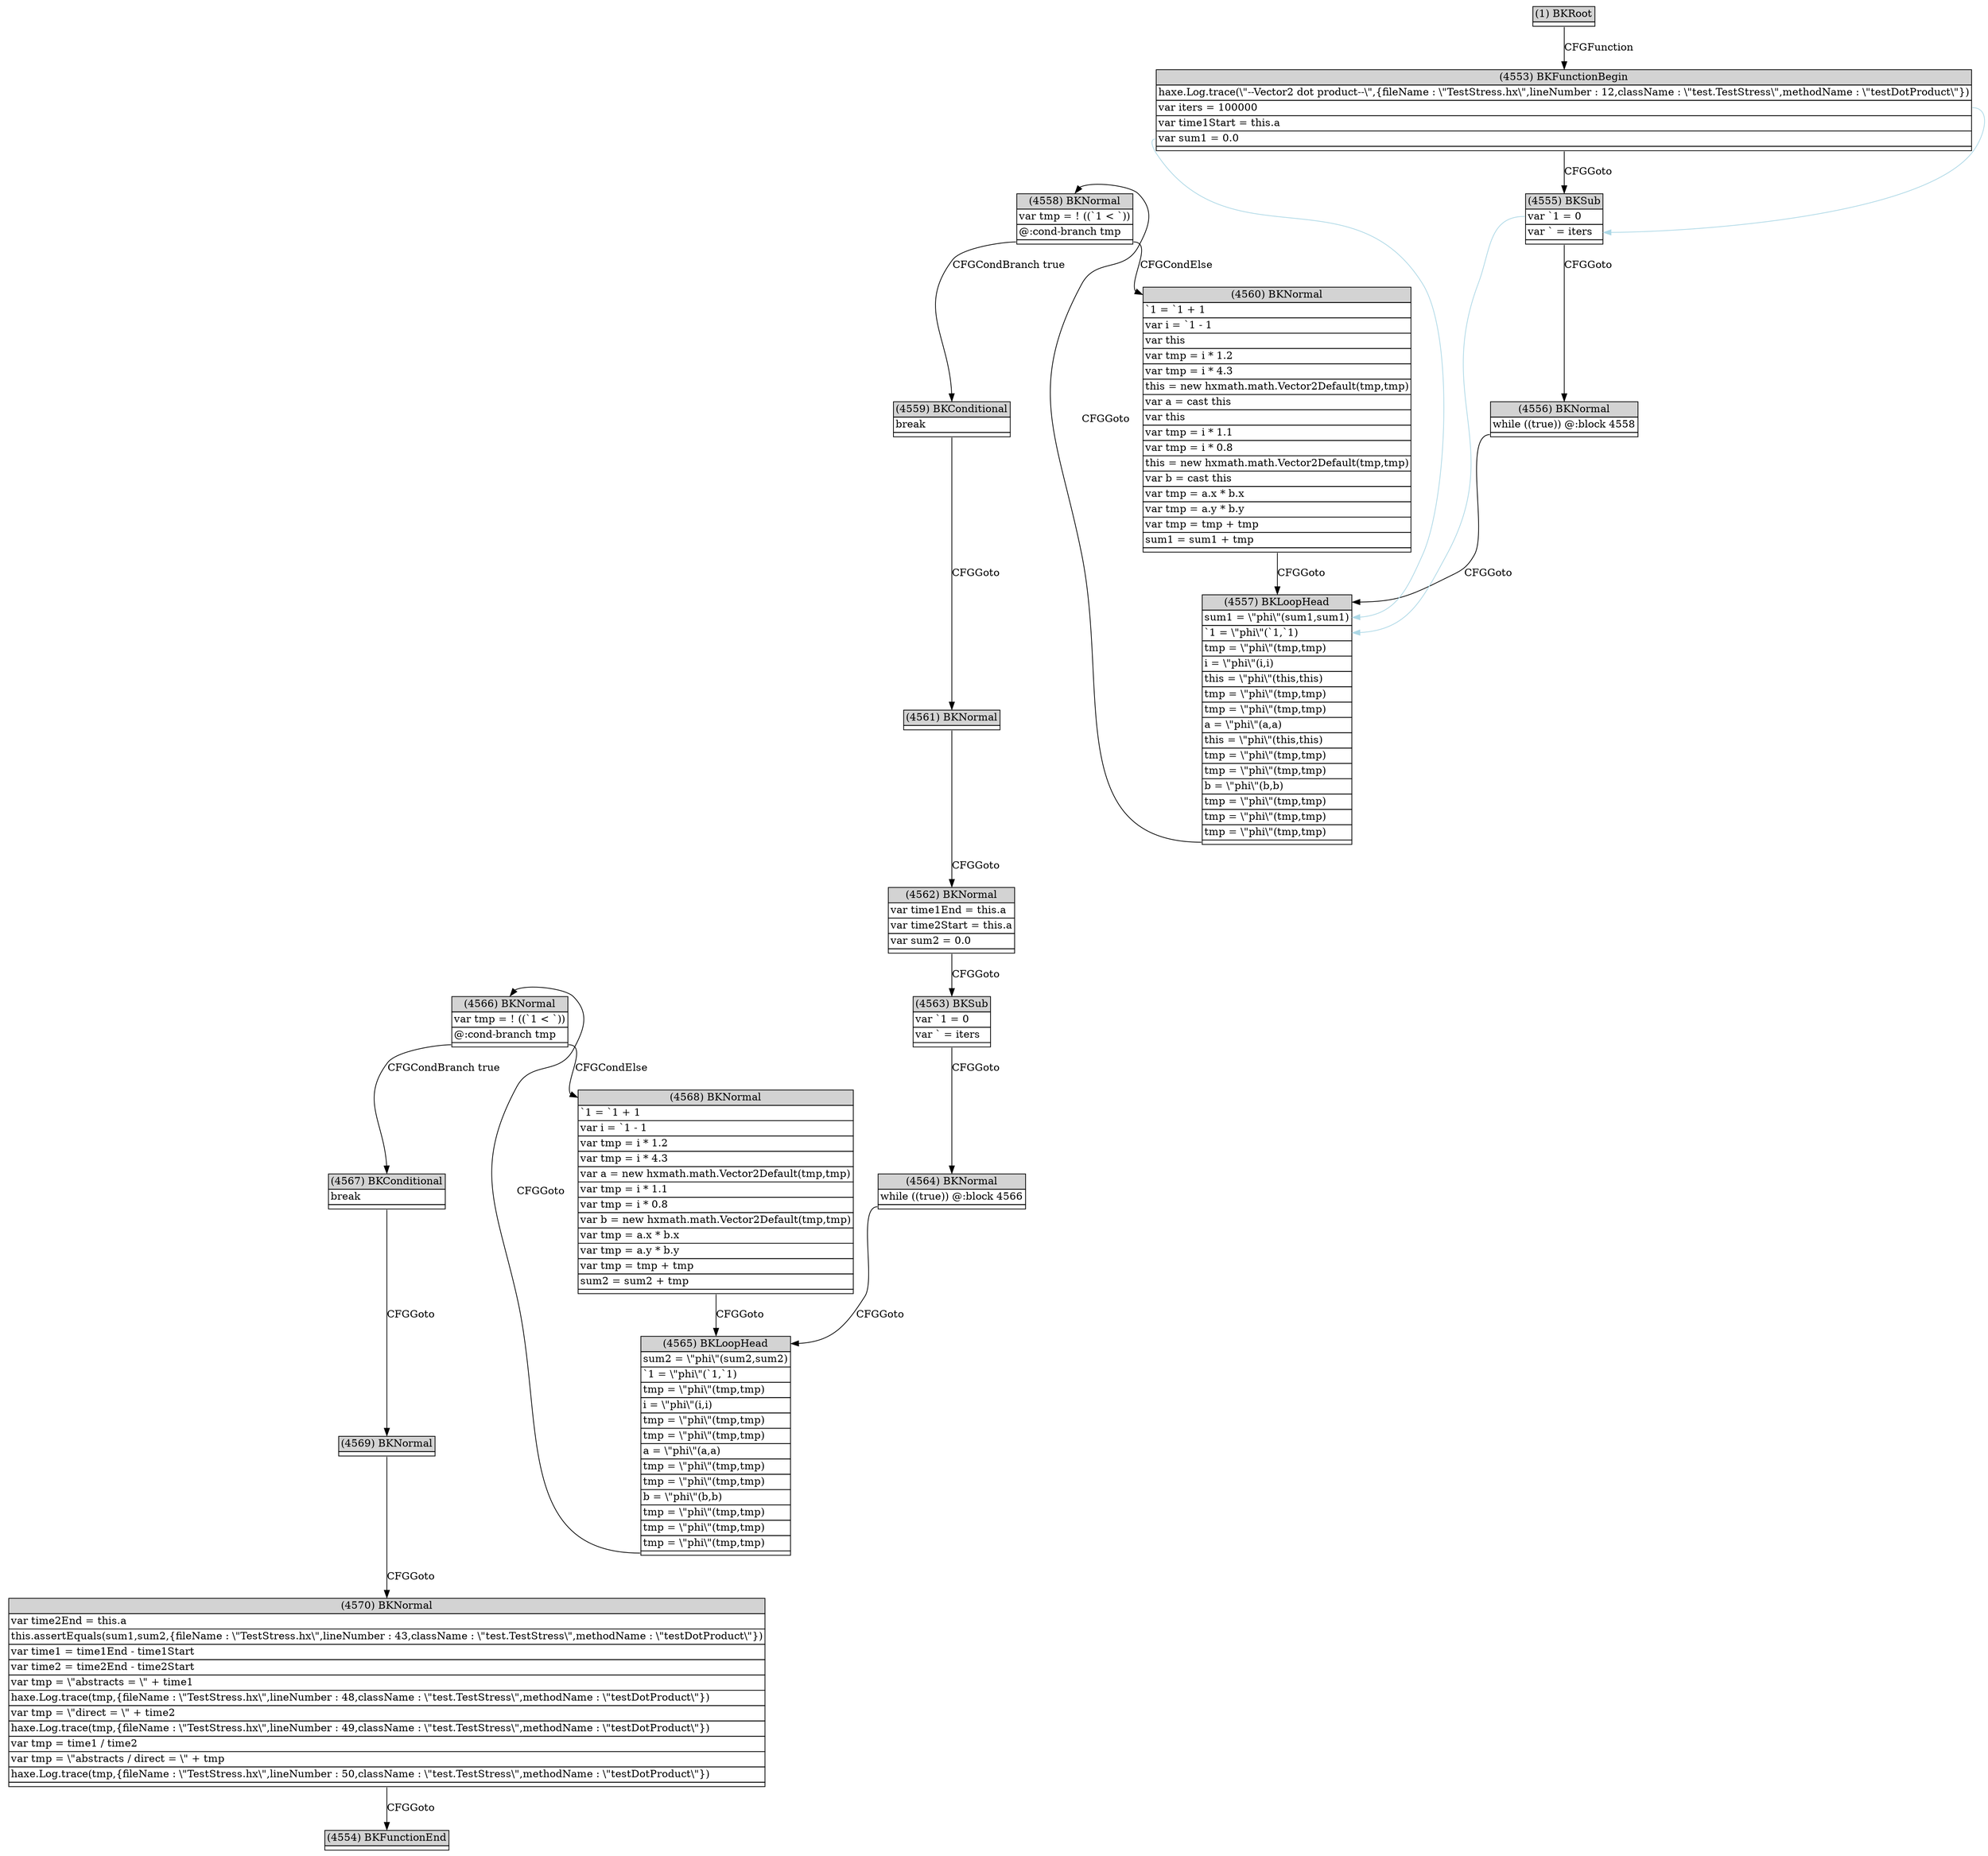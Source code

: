digraph graphname {
	node [shape=plaintext];
n4570[label=<<table BORDER="0" CELLBORDER="1" CELLSPACING="0">
	<tr><td port="in" bgcolor="lightgray">(4570) BKNormal</td></tr>
	<tr><td port="e0" align="left">var time2End = this.a</td></tr>
	<tr><td port="e1" align="left">this.assertEquals(sum1,sum2,{fileName : \"TestStress.hx\",lineNumber : 43,className : \"test.TestStress\",methodName : \"testDotProduct\"})</td></tr>
	<tr><td port="e2" align="left">var time1 = time1End - time1Start</td></tr>
	<tr><td port="e3" align="left">var time2 = time2End - time2Start</td></tr>
	<tr><td port="e4" align="left">var tmp = \"abstracts = \" + time1</td></tr>
	<tr><td port="e5" align="left">haxe.Log.trace(tmp,{fileName : \"TestStress.hx\",lineNumber : 48,className : \"test.TestStress\",methodName : \"testDotProduct\"})</td></tr>
	<tr><td port="e6" align="left">var tmp = \"direct = \" + time2</td></tr>
	<tr><td port="e7" align="left">haxe.Log.trace(tmp,{fileName : \"TestStress.hx\",lineNumber : 49,className : \"test.TestStress\",methodName : \"testDotProduct\"})</td></tr>
	<tr><td port="e8" align="left">var tmp = time1 / time2</td></tr>
	<tr><td port="e9" align="left">var tmp = \"abstracts / direct = \" + tmp</td></tr>
	<tr><td port="e10" align="left">haxe.Log.trace(tmp,{fileName : \"TestStress.hx\",lineNumber : 50,className : \"test.TestStress\",methodName : \"testDotProduct\"})</td></tr>
	<tr><td port="out"></td></tr>
</table>>];
n4569[label=<<table BORDER="0" CELLBORDER="1" CELLSPACING="0">
	<tr><td port="in" bgcolor="lightgray">(4569) BKNormal</td></tr>
	<tr><td port="out"></td></tr>
</table>>];
n4568[label=<<table BORDER="0" CELLBORDER="1" CELLSPACING="0">
	<tr><td port="in" bgcolor="lightgray">(4568) BKNormal</td></tr>
	<tr><td port="e0" align="left">`1 = `1 + 1</td></tr>
	<tr><td port="e1" align="left">var i = `1 - 1</td></tr>
	<tr><td port="e2" align="left">var tmp = i * 1.2</td></tr>
	<tr><td port="e3" align="left">var tmp = i * 4.3</td></tr>
	<tr><td port="e4" align="left">var a = new hxmath.math.Vector2Default(tmp,tmp)</td></tr>
	<tr><td port="e5" align="left">var tmp = i * 1.1</td></tr>
	<tr><td port="e6" align="left">var tmp = i * 0.8</td></tr>
	<tr><td port="e7" align="left">var b = new hxmath.math.Vector2Default(tmp,tmp)</td></tr>
	<tr><td port="e8" align="left">var tmp = a.x * b.x</td></tr>
	<tr><td port="e9" align="left">var tmp = a.y * b.y</td></tr>
	<tr><td port="e10" align="left">var tmp = tmp + tmp</td></tr>
	<tr><td port="e11" align="left">sum2 = sum2 + tmp</td></tr>
	<tr><td port="out"></td></tr>
</table>>];
n4567[label=<<table BORDER="0" CELLBORDER="1" CELLSPACING="0">
	<tr><td port="in" bgcolor="lightgray">(4567) BKConditional</td></tr>
	<tr><td port="e0" align="left">break</td></tr>
	<tr><td port="out"></td></tr>
</table>>];
n4566[label=<<table BORDER="0" CELLBORDER="1" CELLSPACING="0">
	<tr><td port="in" bgcolor="lightgray">(4566) BKNormal</td></tr>
	<tr><td port="e0" align="left">var tmp = ! ((`1 &lt; `))</td></tr>
	<tr><td port="e1" align="left">@:cond-branch tmp</td></tr>
	<tr><td port="out"></td></tr>
</table>>];
n4565[label=<<table BORDER="0" CELLBORDER="1" CELLSPACING="0">
	<tr><td port="in" bgcolor="lightgray">(4565) BKLoopHead</td></tr>
	<tr><td port="ep0" align="left">sum2 = \"phi\"(sum2,sum2)</td></tr>
	<tr><td port="ep1" align="left">`1 = \"phi\"(`1,`1)</td></tr>
	<tr><td port="ep2" align="left">tmp = \"phi\"(tmp,tmp)</td></tr>
	<tr><td port="ep3" align="left">i = \"phi\"(i,i)</td></tr>
	<tr><td port="ep4" align="left">tmp = \"phi\"(tmp,tmp)</td></tr>
	<tr><td port="ep5" align="left">tmp = \"phi\"(tmp,tmp)</td></tr>
	<tr><td port="ep6" align="left">a = \"phi\"(a,a)</td></tr>
	<tr><td port="ep7" align="left">tmp = \"phi\"(tmp,tmp)</td></tr>
	<tr><td port="ep8" align="left">tmp = \"phi\"(tmp,tmp)</td></tr>
	<tr><td port="ep9" align="left">b = \"phi\"(b,b)</td></tr>
	<tr><td port="ep10" align="left">tmp = \"phi\"(tmp,tmp)</td></tr>
	<tr><td port="ep11" align="left">tmp = \"phi\"(tmp,tmp)</td></tr>
	<tr><td port="ep12" align="left">tmp = \"phi\"(tmp,tmp)</td></tr>
	<tr><td port="out"></td></tr>
</table>>];
n4564[label=<<table BORDER="0" CELLBORDER="1" CELLSPACING="0">
	<tr><td port="in" bgcolor="lightgray">(4564) BKNormal</td></tr>
	<tr><td port="e0" align="left">while ((true)) @:block 4566</td></tr>
	<tr><td port="out"></td></tr>
</table>>];
n4563[label=<<table BORDER="0" CELLBORDER="1" CELLSPACING="0">
	<tr><td port="in" bgcolor="lightgray">(4563) BKSub</td></tr>
	<tr><td port="e0" align="left">var `1 = 0</td></tr>
	<tr><td port="e1" align="left">var ` = iters</td></tr>
	<tr><td port="out"></td></tr>
</table>>];
n4562[label=<<table BORDER="0" CELLBORDER="1" CELLSPACING="0">
	<tr><td port="in" bgcolor="lightgray">(4562) BKNormal</td></tr>
	<tr><td port="e0" align="left">var time1End = this.a</td></tr>
	<tr><td port="e1" align="left">var time2Start = this.a</td></tr>
	<tr><td port="e2" align="left">var sum2 = 0.0</td></tr>
	<tr><td port="out"></td></tr>
</table>>];
n4561[label=<<table BORDER="0" CELLBORDER="1" CELLSPACING="0">
	<tr><td port="in" bgcolor="lightgray">(4561) BKNormal</td></tr>
	<tr><td port="out"></td></tr>
</table>>];
n4560[label=<<table BORDER="0" CELLBORDER="1" CELLSPACING="0">
	<tr><td port="in" bgcolor="lightgray">(4560) BKNormal</td></tr>
	<tr><td port="e0" align="left">`1 = `1 + 1</td></tr>
	<tr><td port="e1" align="left">var i = `1 - 1</td></tr>
	<tr><td port="e2" align="left">var this</td></tr>
	<tr><td port="e3" align="left">var tmp = i * 1.2</td></tr>
	<tr><td port="e4" align="left">var tmp = i * 4.3</td></tr>
	<tr><td port="e5" align="left">this = new hxmath.math.Vector2Default(tmp,tmp)</td></tr>
	<tr><td port="e6" align="left">var a = cast this</td></tr>
	<tr><td port="e7" align="left">var this</td></tr>
	<tr><td port="e8" align="left">var tmp = i * 1.1</td></tr>
	<tr><td port="e9" align="left">var tmp = i * 0.8</td></tr>
	<tr><td port="e10" align="left">this = new hxmath.math.Vector2Default(tmp,tmp)</td></tr>
	<tr><td port="e11" align="left">var b = cast this</td></tr>
	<tr><td port="e12" align="left">var tmp = a.x * b.x</td></tr>
	<tr><td port="e13" align="left">var tmp = a.y * b.y</td></tr>
	<tr><td port="e14" align="left">var tmp = tmp + tmp</td></tr>
	<tr><td port="e15" align="left">sum1 = sum1 + tmp</td></tr>
	<tr><td port="out"></td></tr>
</table>>];
n4559[label=<<table BORDER="0" CELLBORDER="1" CELLSPACING="0">
	<tr><td port="in" bgcolor="lightgray">(4559) BKConditional</td></tr>
	<tr><td port="e0" align="left">break</td></tr>
	<tr><td port="out"></td></tr>
</table>>];
n4558[label=<<table BORDER="0" CELLBORDER="1" CELLSPACING="0">
	<tr><td port="in" bgcolor="lightgray">(4558) BKNormal</td></tr>
	<tr><td port="e0" align="left">var tmp = ! ((`1 &lt; `))</td></tr>
	<tr><td port="e1" align="left">@:cond-branch tmp</td></tr>
	<tr><td port="out"></td></tr>
</table>>];
n4557[label=<<table BORDER="0" CELLBORDER="1" CELLSPACING="0">
	<tr><td port="in" bgcolor="lightgray">(4557) BKLoopHead</td></tr>
	<tr><td port="ep0" align="left">sum1 = \"phi\"(sum1,sum1)</td></tr>
	<tr><td port="ep1" align="left">`1 = \"phi\"(`1,`1)</td></tr>
	<tr><td port="ep2" align="left">tmp = \"phi\"(tmp,tmp)</td></tr>
	<tr><td port="ep3" align="left">i = \"phi\"(i,i)</td></tr>
	<tr><td port="ep4" align="left">this = \"phi\"(this,this)</td></tr>
	<tr><td port="ep5" align="left">tmp = \"phi\"(tmp,tmp)</td></tr>
	<tr><td port="ep6" align="left">tmp = \"phi\"(tmp,tmp)</td></tr>
	<tr><td port="ep7" align="left">a = \"phi\"(a,a)</td></tr>
	<tr><td port="ep8" align="left">this = \"phi\"(this,this)</td></tr>
	<tr><td port="ep9" align="left">tmp = \"phi\"(tmp,tmp)</td></tr>
	<tr><td port="ep10" align="left">tmp = \"phi\"(tmp,tmp)</td></tr>
	<tr><td port="ep11" align="left">b = \"phi\"(b,b)</td></tr>
	<tr><td port="ep12" align="left">tmp = \"phi\"(tmp,tmp)</td></tr>
	<tr><td port="ep13" align="left">tmp = \"phi\"(tmp,tmp)</td></tr>
	<tr><td port="ep14" align="left">tmp = \"phi\"(tmp,tmp)</td></tr>
	<tr><td port="out"></td></tr>
</table>>];
n4556[label=<<table BORDER="0" CELLBORDER="1" CELLSPACING="0">
	<tr><td port="in" bgcolor="lightgray">(4556) BKNormal</td></tr>
	<tr><td port="e0" align="left">while ((true)) @:block 4558</td></tr>
	<tr><td port="out"></td></tr>
</table>>];
n4555[label=<<table BORDER="0" CELLBORDER="1" CELLSPACING="0">
	<tr><td port="in" bgcolor="lightgray">(4555) BKSub</td></tr>
	<tr><td port="e0" align="left">var `1 = 0</td></tr>
	<tr><td port="e1" align="left">var ` = iters</td></tr>
	<tr><td port="out"></td></tr>
</table>>];
n4554[label=<<table BORDER="0" CELLBORDER="1" CELLSPACING="0">
	<tr><td port="in" bgcolor="lightgray">(4554) BKFunctionEnd</td></tr>
	<tr><td port="out"></td></tr>
</table>>];
n4553[label=<<table BORDER="0" CELLBORDER="1" CELLSPACING="0">
	<tr><td port="in" bgcolor="lightgray">(4553) BKFunctionBegin</td></tr>
	<tr><td port="e0" align="left">haxe.Log.trace(\"--Vector2 dot product--\",{fileName : \"TestStress.hx\",lineNumber : 12,className : \"test.TestStress\",methodName : \"testDotProduct\"})</td></tr>
	<tr><td port="e1" align="left">var iters = 100000</td></tr>
	<tr><td port="e2" align="left">var time1Start = this.a</td></tr>
	<tr><td port="e3" align="left">var sum1 = 0.0</td></tr>
	<tr><td port="out"></td></tr>
</table>>];
n1[label=<<table BORDER="0" CELLBORDER="1" CELLSPACING="0">
	<tr><td port="in" bgcolor="lightgray">(1) BKRoot</td></tr>
	<tr><td port="out"></td></tr>
</table>>];
n1:out -> n4553:in[label="CFGFunction"];
n4553:out -> n4555:in[label="CFGGoto"];
n4555:out -> n4556:in[label="CFGGoto"];
n4556:out -> n4557:in[label="CFGGoto"];
n4557:out -> n4558:in[label="CFGGoto"];
n4558:out -> n4560:in[label="CFGCondElse"];
n4558:out -> n4559:in[label="CFGCondBranch true"];
n4559:out -> n4561:in[label="CFGGoto"];
n4561:out -> n4562:in[label="CFGGoto"];
n4562:out -> n4563:in[label="CFGGoto"];
n4563:out -> n4564:in[label="CFGGoto"];
n4564:out -> n4565:in[label="CFGGoto"];
n4565:out -> n4566:in[label="CFGGoto"];
n4566:out -> n4568:in[label="CFGCondElse"];
n4566:out -> n4567:in[label="CFGCondBranch true"];
n4567:out -> n4569:in[label="CFGGoto"];
n4569:out -> n4570:in[label="CFGGoto"];
n4570:out -> n4554:in[label="CFGGoto"];
n4568:out -> n4565:in[label="CFGGoto"];
n4560:out -> n4557:in[label="CFGGoto"];
n4553:e1 -> n4555:e1[color=lightblue,constraint=false];
n4553:e3 -> n4557:ep0[color=lightblue,constraint=false];
n4555:e0 -> n4557:ep1[color=lightblue,constraint=false];
}
